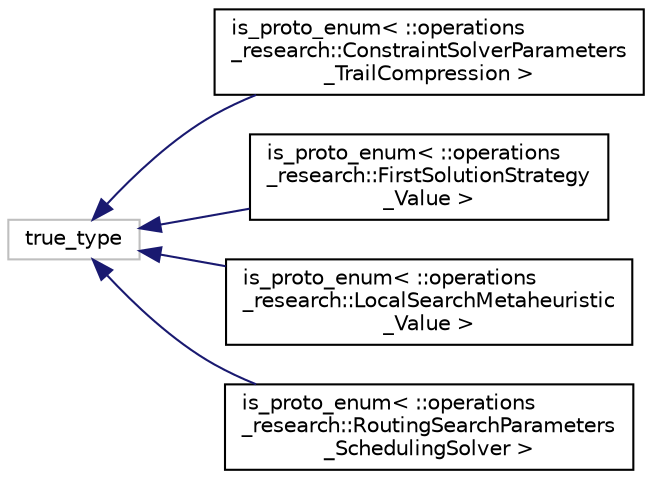 digraph "Graphical Class Hierarchy"
{
 // LATEX_PDF_SIZE
  edge [fontname="Helvetica",fontsize="10",labelfontname="Helvetica",labelfontsize="10"];
  node [fontname="Helvetica",fontsize="10",shape=record];
  rankdir="LR";
  Node0 [label="true_type",height=0.2,width=0.4,color="grey75", fillcolor="white", style="filled",tooltip=" "];
  Node0 -> Node1 [dir="back",color="midnightblue",fontsize="10",style="solid",fontname="Helvetica"];
  Node1 [label="is_proto_enum\< ::operations\l_research::ConstraintSolverParameters\l_TrailCompression \>",height=0.2,width=0.4,color="black", fillcolor="white", style="filled",URL="$structis__proto__enum_3_01_1_1operations__research_1_1_constraint_solver_parameters___trail_compression_01_4.html",tooltip=" "];
  Node0 -> Node2 [dir="back",color="midnightblue",fontsize="10",style="solid",fontname="Helvetica"];
  Node2 [label="is_proto_enum\< ::operations\l_research::FirstSolutionStrategy\l_Value \>",height=0.2,width=0.4,color="black", fillcolor="white", style="filled",URL="$structis__proto__enum_3_01_1_1operations__research_1_1_first_solution_strategy___value_01_4.html",tooltip=" "];
  Node0 -> Node3 [dir="back",color="midnightblue",fontsize="10",style="solid",fontname="Helvetica"];
  Node3 [label="is_proto_enum\< ::operations\l_research::LocalSearchMetaheuristic\l_Value \>",height=0.2,width=0.4,color="black", fillcolor="white", style="filled",URL="$structis__proto__enum_3_01_1_1operations__research_1_1_local_search_metaheuristic___value_01_4.html",tooltip=" "];
  Node0 -> Node4 [dir="back",color="midnightblue",fontsize="10",style="solid",fontname="Helvetica"];
  Node4 [label="is_proto_enum\< ::operations\l_research::RoutingSearchParameters\l_SchedulingSolver \>",height=0.2,width=0.4,color="black", fillcolor="white", style="filled",URL="$structis__proto__enum_3_01_1_1operations__research_1_1_routing_search_parameters___scheduling_solver_01_4.html",tooltip=" "];
}
